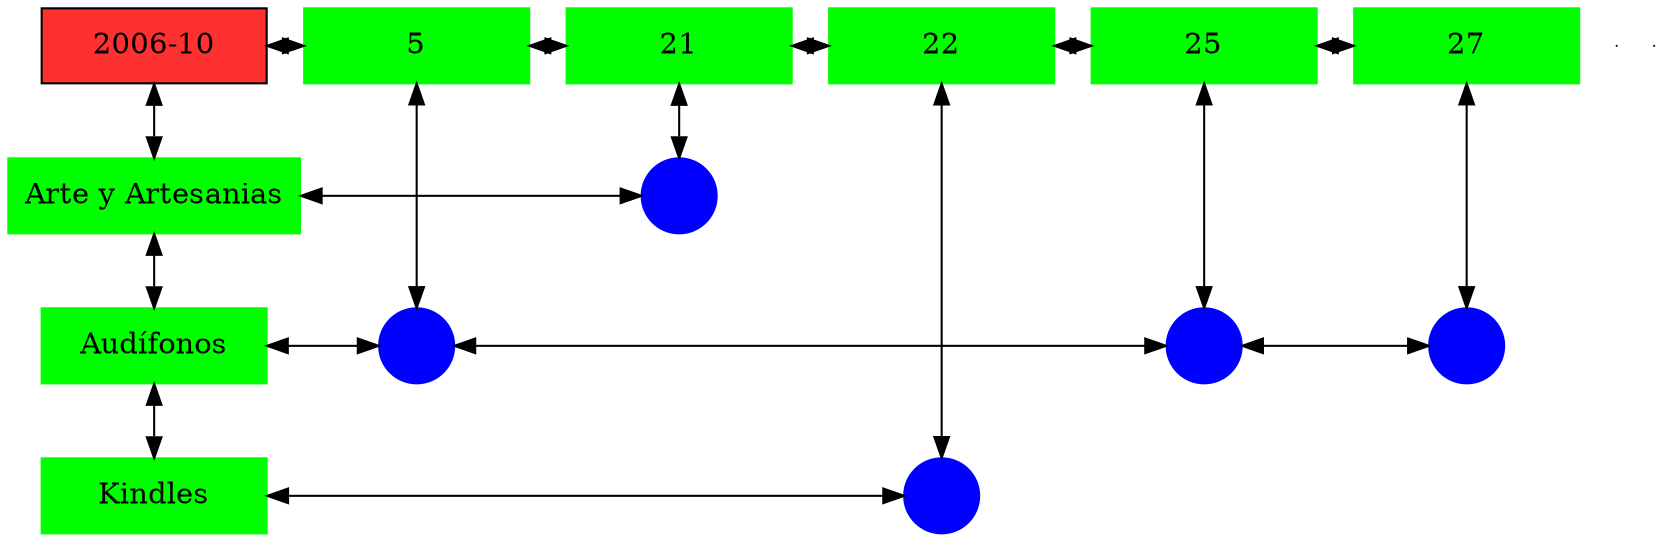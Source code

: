 digraph G{
node[shape="box"];
nodeMt[ label = "2006-10", width = 1.5, style = filled, fillcolor = firebrick1, group = 1 ];
e0[ shape = point, width = 0 ];
e1[ shape = point, width = 0 ];
node0xc001f67180[label="5",color=green,style =filled,width = 1.5 group=5];
nodeMt->node0xc001f67180[dir="both"];
{rank=same;nodeMt;node0xc001f67180;}
node0xc00200fb80[label="21",color=green,style =filled,width = 1.5 group=21];
node0xc001f67180->node0xc00200fb80[dir="both"];
{rank=same;node0xc001f67180;node0xc00200fb80;}
node0xc00216ba40[label="22",color=green,style =filled,width = 1.5 group=22];
node0xc00200fb80->node0xc00216ba40[dir="both"];
{rank=same;node0xc00200fb80;node0xc00216ba40;}
node0xc002294050[label="25",color=green,style =filled,width = 1.5 group=25];
node0xc00216ba40->node0xc002294050[dir="both"];
{rank=same;node0xc00216ba40;node0xc002294050;}
node0xc0021a27d0[label="27",color=green,style =filled,width = 1.5 group=27];
node0xc002294050->node0xc0021a27d0[dir="both"];
{rank=same;node0xc002294050;node0xc0021a27d0;}
node0xc00200fb30[label="Arte y Artesanias",color=green,style =filled width = 1.5 group=1];
node0xc00200da80[label="",color=blue,style =filled, width = 0.5 group=21 shape=circle];
node0xc00200fb30->node0xc00200da80[dir="both"];
{rank=same;node0xc00200fb30;node0xc00200da80;}
node0xc001f67130[label="Audífonos",color=green,style =filled width = 1.5 group=1];
node0xc001f70180[label="",color=blue,style =filled, width = 0.5 group=5 shape=circle];
node0xc001f67130->node0xc001f70180[dir="both"];
{rank=same;node0xc001f67130;node0xc001f70180;}
node0xc002287b00[label="",color=blue,style =filled, width = 0.5 group=25 shape=circle];
node0xc001f70180->node0xc002287b00[dir="both"];
{rank=same;node0xc002287b00;node0xc001f70180;}
node0xc002199880[label="",color=blue,style =filled, width = 0.5 group=27 shape=circle];
node0xc002287b00->node0xc002199880[dir="both"];
{rank=same;node0xc002199880;node0xc002287b00;}
node0xc00216b9f0[label="Kindles",color=green,style =filled width = 1.5 group=1];
node0xc00216d480[label="",color=blue,style =filled, width = 0.5 group=22 shape=circle];
node0xc00216b9f0->node0xc00216d480[dir="both"];
{rank=same;node0xc00216b9f0;node0xc00216d480;}
node0xc001f67180->node0xc001f70180[dir="both"];
node0xc00200fb80->node0xc00200da80[dir="both"];
node0xc00216ba40->node0xc00216d480[dir="both"];
node0xc002294050->node0xc002287b00[dir="both"];
node0xc0021a27d0->node0xc002199880[dir="both"];
nodeMt->node0xc00200fb30[dir="both"];
node0xc00200fb30->node0xc001f67130[dir="both"];
node0xc001f67130->node0xc00216b9f0[dir="both"];
}
